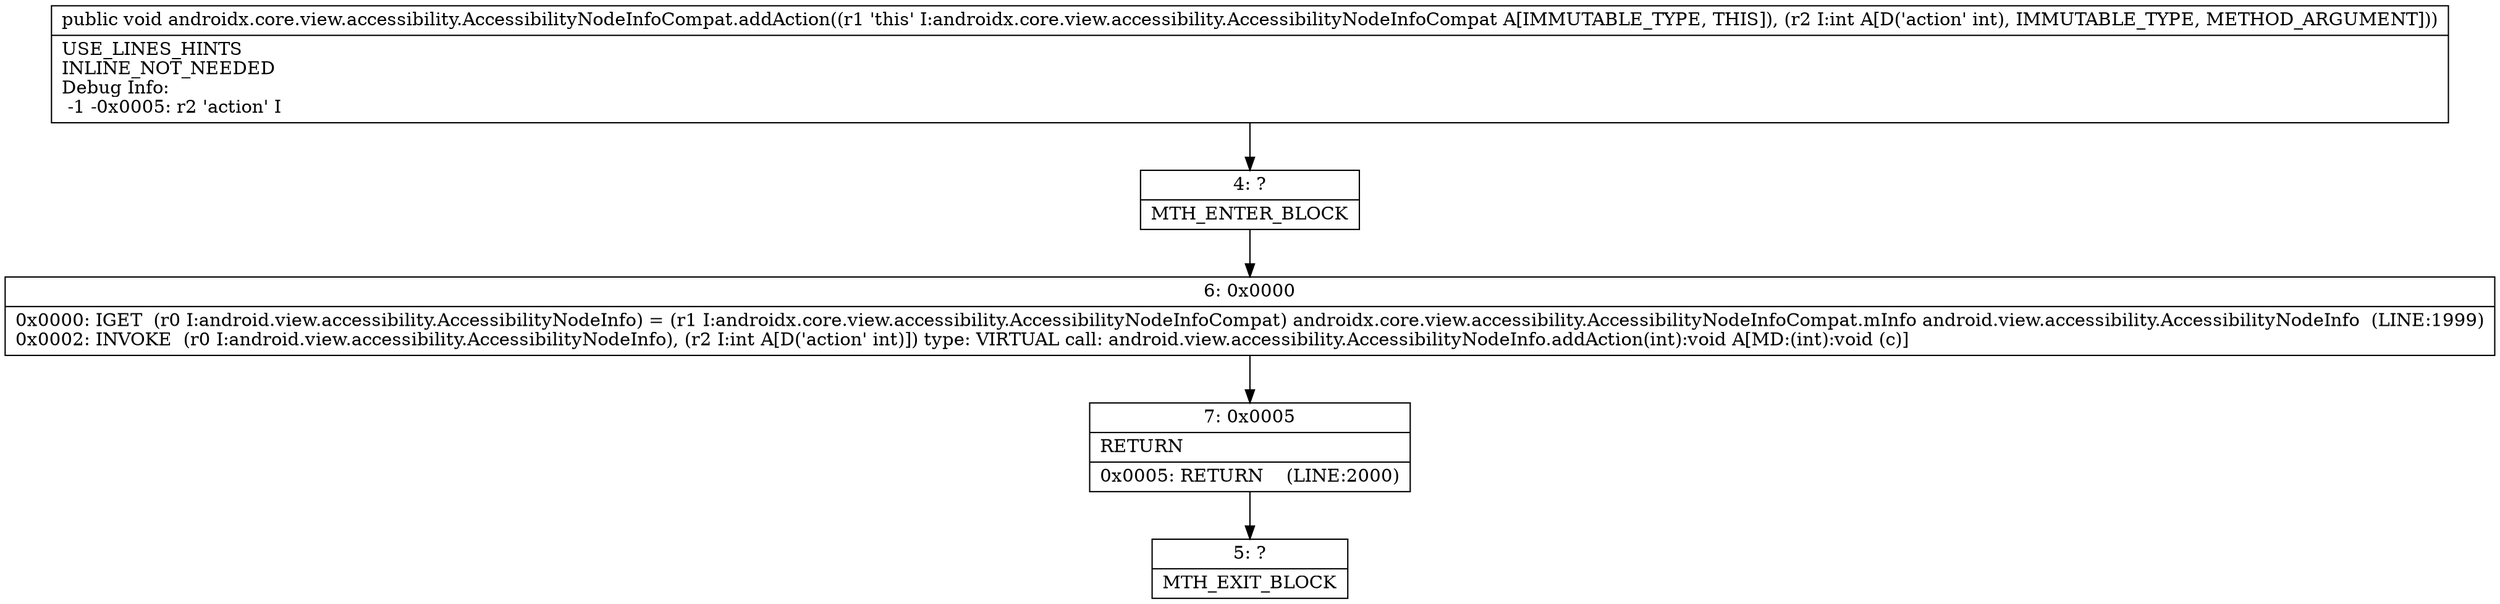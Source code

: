 digraph "CFG forandroidx.core.view.accessibility.AccessibilityNodeInfoCompat.addAction(I)V" {
Node_4 [shape=record,label="{4\:\ ?|MTH_ENTER_BLOCK\l}"];
Node_6 [shape=record,label="{6\:\ 0x0000|0x0000: IGET  (r0 I:android.view.accessibility.AccessibilityNodeInfo) = (r1 I:androidx.core.view.accessibility.AccessibilityNodeInfoCompat) androidx.core.view.accessibility.AccessibilityNodeInfoCompat.mInfo android.view.accessibility.AccessibilityNodeInfo  (LINE:1999)\l0x0002: INVOKE  (r0 I:android.view.accessibility.AccessibilityNodeInfo), (r2 I:int A[D('action' int)]) type: VIRTUAL call: android.view.accessibility.AccessibilityNodeInfo.addAction(int):void A[MD:(int):void (c)]\l}"];
Node_7 [shape=record,label="{7\:\ 0x0005|RETURN\l|0x0005: RETURN    (LINE:2000)\l}"];
Node_5 [shape=record,label="{5\:\ ?|MTH_EXIT_BLOCK\l}"];
MethodNode[shape=record,label="{public void androidx.core.view.accessibility.AccessibilityNodeInfoCompat.addAction((r1 'this' I:androidx.core.view.accessibility.AccessibilityNodeInfoCompat A[IMMUTABLE_TYPE, THIS]), (r2 I:int A[D('action' int), IMMUTABLE_TYPE, METHOD_ARGUMENT]))  | USE_LINES_HINTS\lINLINE_NOT_NEEDED\lDebug Info:\l  \-1 \-0x0005: r2 'action' I\l}"];
MethodNode -> Node_4;Node_4 -> Node_6;
Node_6 -> Node_7;
Node_7 -> Node_5;
}

